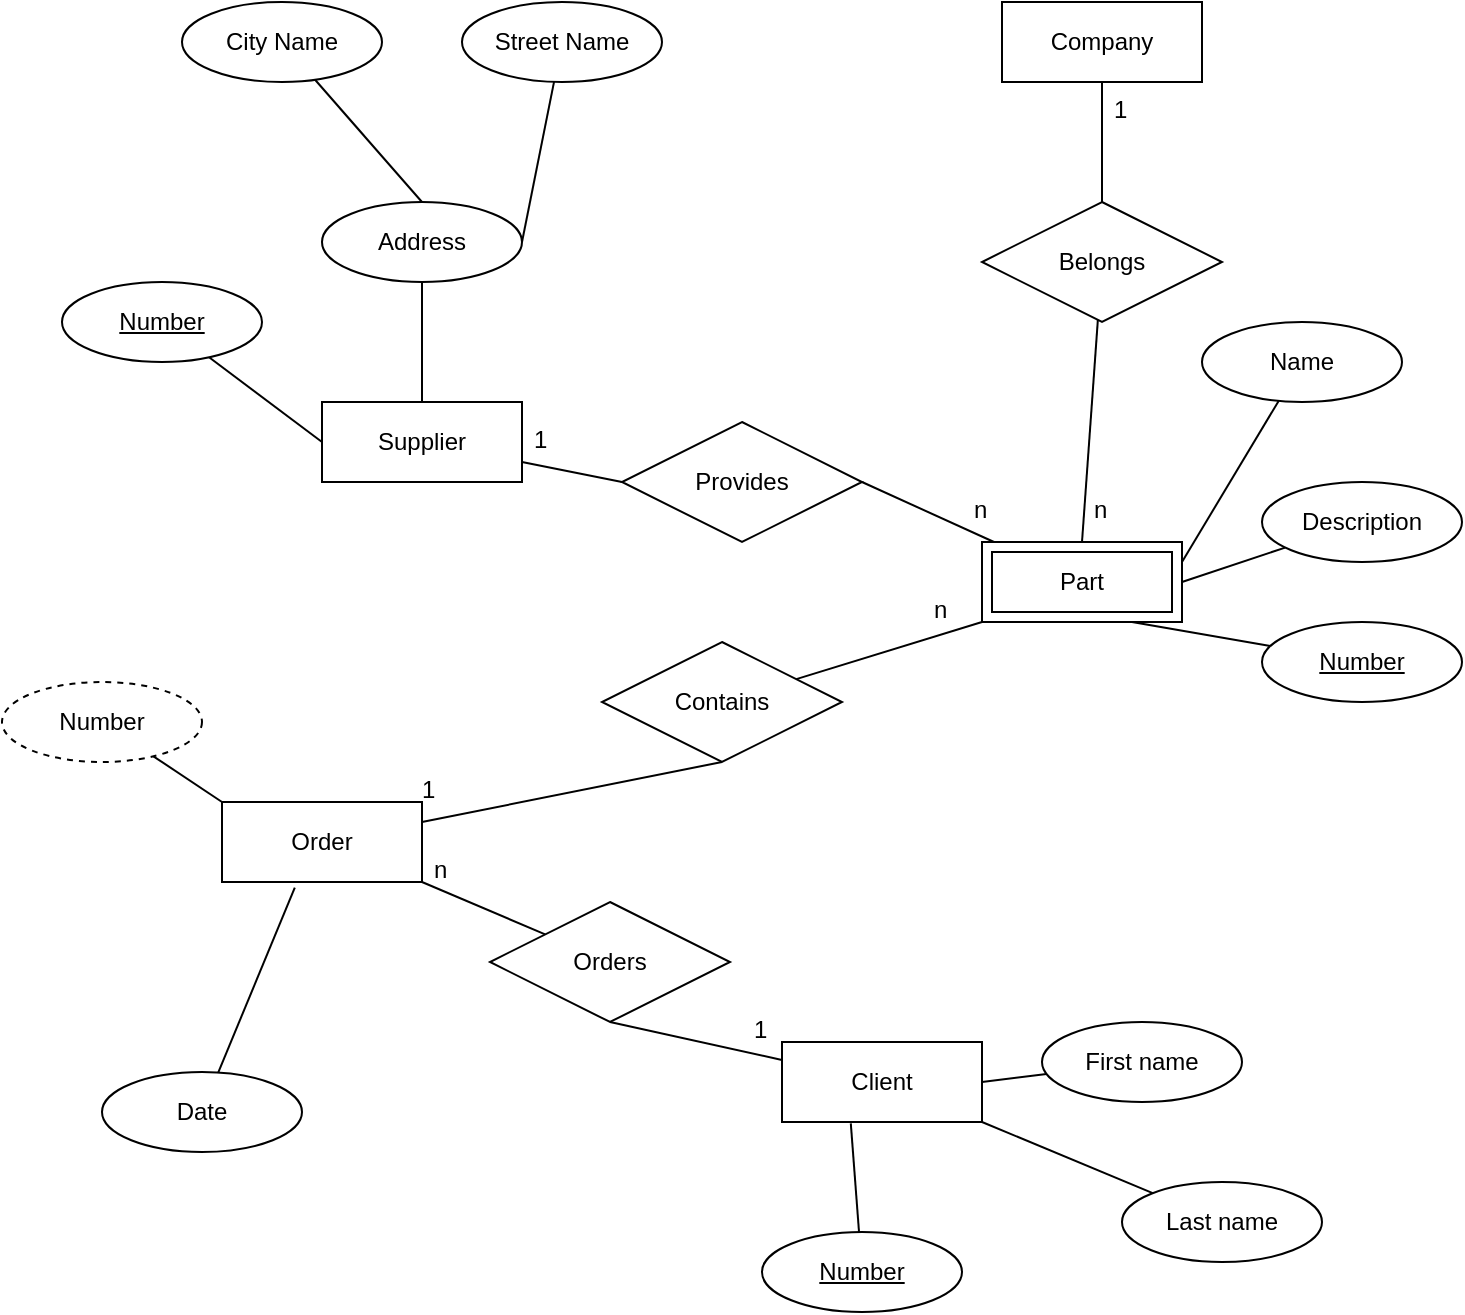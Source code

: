 <mxfile version="24.7.17">
  <diagram name="Strona-1" id="rWcASHaA5LZH0uQB0q2A">
    <mxGraphModel dx="886" dy="465" grid="1" gridSize="10" guides="1" tooltips="1" connect="1" arrows="1" fold="1" page="1" pageScale="1" pageWidth="827" pageHeight="1169" math="0" shadow="0">
      <root>
        <mxCell id="0" />
        <mxCell id="1" parent="0" />
        <mxCell id="wiRPrXuttLidycDrp34L-15" style="rounded=0;orthogonalLoop=1;jettySize=auto;html=1;entryX=0;entryY=0.5;entryDx=0;entryDy=0;endArrow=none;endFill=0;" edge="1" parent="1" source="wiRPrXuttLidycDrp34L-2" target="wiRPrXuttLidycDrp34L-8">
          <mxGeometry relative="1" as="geometry" />
        </mxCell>
        <mxCell id="wiRPrXuttLidycDrp34L-2" value="Supplier" style="whiteSpace=wrap;html=1;align=center;" vertex="1" parent="1">
          <mxGeometry x="210" y="230" width="100" height="40" as="geometry" />
        </mxCell>
        <mxCell id="wiRPrXuttLidycDrp34L-14" style="rounded=0;orthogonalLoop=1;jettySize=auto;html=1;entryX=0.5;entryY=0;entryDx=0;entryDy=0;endArrow=none;endFill=0;" edge="1" parent="1" source="wiRPrXuttLidycDrp34L-3" target="wiRPrXuttLidycDrp34L-2">
          <mxGeometry relative="1" as="geometry" />
        </mxCell>
        <mxCell id="wiRPrXuttLidycDrp34L-3" value="Address" style="ellipse;whiteSpace=wrap;html=1;align=center;" vertex="1" parent="1">
          <mxGeometry x="210" y="130" width="100" height="40" as="geometry" />
        </mxCell>
        <mxCell id="wiRPrXuttLidycDrp34L-13" style="rounded=0;orthogonalLoop=1;jettySize=auto;html=1;entryX=0;entryY=0.5;entryDx=0;entryDy=0;endArrow=none;endFill=0;" edge="1" parent="1" source="wiRPrXuttLidycDrp34L-5" target="wiRPrXuttLidycDrp34L-2">
          <mxGeometry relative="1" as="geometry" />
        </mxCell>
        <mxCell id="wiRPrXuttLidycDrp34L-5" value="&lt;u&gt;Number&lt;/u&gt;" style="ellipse;whiteSpace=wrap;html=1;align=center;" vertex="1" parent="1">
          <mxGeometry x="80" y="170" width="100" height="40" as="geometry" />
        </mxCell>
        <mxCell id="wiRPrXuttLidycDrp34L-11" style="rounded=0;orthogonalLoop=1;jettySize=auto;html=1;entryX=1;entryY=0.5;entryDx=0;entryDy=0;endArrow=none;endFill=0;" edge="1" parent="1" source="wiRPrXuttLidycDrp34L-6" target="wiRPrXuttLidycDrp34L-3">
          <mxGeometry relative="1" as="geometry" />
        </mxCell>
        <mxCell id="wiRPrXuttLidycDrp34L-6" value="Street Name" style="ellipse;whiteSpace=wrap;html=1;align=center;" vertex="1" parent="1">
          <mxGeometry x="280" y="30" width="100" height="40" as="geometry" />
        </mxCell>
        <mxCell id="wiRPrXuttLidycDrp34L-12" style="rounded=0;orthogonalLoop=1;jettySize=auto;html=1;entryX=0.5;entryY=0;entryDx=0;entryDy=0;endArrow=none;endFill=0;" edge="1" parent="1" source="wiRPrXuttLidycDrp34L-7" target="wiRPrXuttLidycDrp34L-3">
          <mxGeometry relative="1" as="geometry" />
        </mxCell>
        <mxCell id="wiRPrXuttLidycDrp34L-7" value="City Name" style="ellipse;whiteSpace=wrap;html=1;align=center;" vertex="1" parent="1">
          <mxGeometry x="140" y="30" width="100" height="40" as="geometry" />
        </mxCell>
        <mxCell id="wiRPrXuttLidycDrp34L-18" style="rounded=0;orthogonalLoop=1;jettySize=auto;html=1;endArrow=none;endFill=0;exitX=1;exitY=0.5;exitDx=0;exitDy=0;" edge="1" parent="1" source="wiRPrXuttLidycDrp34L-8" target="wiRPrXuttLidycDrp34L-29">
          <mxGeometry relative="1" as="geometry">
            <mxPoint x="546.0" y="300" as="targetPoint" />
          </mxGeometry>
        </mxCell>
        <mxCell id="wiRPrXuttLidycDrp34L-8" value="Provides" style="shape=rhombus;perimeter=rhombusPerimeter;whiteSpace=wrap;html=1;align=center;" vertex="1" parent="1">
          <mxGeometry x="360" y="240" width="120" height="60" as="geometry" />
        </mxCell>
        <mxCell id="wiRPrXuttLidycDrp34L-19" value="n" style="text;strokeColor=none;fillColor=none;spacingLeft=4;spacingRight=4;overflow=hidden;rotatable=0;points=[[0,0.5],[1,0.5]];portConstraint=eastwest;fontSize=12;whiteSpace=wrap;html=1;" vertex="1" parent="1">
          <mxGeometry x="530" y="270" width="40" height="30" as="geometry" />
        </mxCell>
        <mxCell id="wiRPrXuttLidycDrp34L-20" value="1" style="text;strokeColor=none;fillColor=none;spacingLeft=4;spacingRight=4;overflow=hidden;rotatable=0;points=[[0,0.5],[1,0.5]];portConstraint=eastwest;fontSize=12;whiteSpace=wrap;html=1;" vertex="1" parent="1">
          <mxGeometry x="310" y="235" width="40" height="30" as="geometry" />
        </mxCell>
        <mxCell id="wiRPrXuttLidycDrp34L-22" style="rounded=0;orthogonalLoop=1;jettySize=auto;html=1;entryX=0.5;entryY=0;entryDx=0;entryDy=0;endArrow=none;endFill=0;" edge="1" parent="1" source="wiRPrXuttLidycDrp34L-21">
          <mxGeometry relative="1" as="geometry">
            <mxPoint x="590" y="300" as="targetPoint" />
          </mxGeometry>
        </mxCell>
        <mxCell id="wiRPrXuttLidycDrp34L-26" style="rounded=0;orthogonalLoop=1;jettySize=auto;html=1;entryX=0.5;entryY=1;entryDx=0;entryDy=0;endArrow=none;endFill=0;" edge="1" parent="1" source="wiRPrXuttLidycDrp34L-21" target="wiRPrXuttLidycDrp34L-24">
          <mxGeometry relative="1" as="geometry" />
        </mxCell>
        <mxCell id="wiRPrXuttLidycDrp34L-21" value="Belongs" style="shape=rhombus;perimeter=rhombusPerimeter;whiteSpace=wrap;html=1;align=center;" vertex="1" parent="1">
          <mxGeometry x="540" y="130" width="120" height="60" as="geometry" />
        </mxCell>
        <mxCell id="wiRPrXuttLidycDrp34L-24" value="Company" style="whiteSpace=wrap;html=1;align=center;" vertex="1" parent="1">
          <mxGeometry x="550" y="30" width="100" height="40" as="geometry" />
        </mxCell>
        <mxCell id="wiRPrXuttLidycDrp34L-27" value="n" style="text;strokeColor=none;fillColor=none;spacingLeft=4;spacingRight=4;overflow=hidden;rotatable=0;points=[[0,0.5],[1,0.5]];portConstraint=eastwest;fontSize=12;whiteSpace=wrap;html=1;" vertex="1" parent="1">
          <mxGeometry x="590" y="270" width="40" height="30" as="geometry" />
        </mxCell>
        <mxCell id="wiRPrXuttLidycDrp34L-28" value="1" style="text;strokeColor=none;fillColor=none;spacingLeft=4;spacingRight=4;overflow=hidden;rotatable=0;points=[[0,0.5],[1,0.5]];portConstraint=eastwest;fontSize=12;whiteSpace=wrap;html=1;" vertex="1" parent="1">
          <mxGeometry x="600" y="70" width="40" height="30" as="geometry" />
        </mxCell>
        <mxCell id="wiRPrXuttLidycDrp34L-29" value="Part" style="shape=ext;margin=3;double=1;whiteSpace=wrap;html=1;align=center;" vertex="1" parent="1">
          <mxGeometry x="540.0" y="300" width="100" height="40" as="geometry" />
        </mxCell>
        <mxCell id="wiRPrXuttLidycDrp34L-35" style="rounded=0;orthogonalLoop=1;jettySize=auto;html=1;entryX=1;entryY=0.25;entryDx=0;entryDy=0;endArrow=none;endFill=0;" edge="1" parent="1" source="wiRPrXuttLidycDrp34L-30" target="wiRPrXuttLidycDrp34L-29">
          <mxGeometry relative="1" as="geometry" />
        </mxCell>
        <mxCell id="wiRPrXuttLidycDrp34L-30" value="Name" style="ellipse;whiteSpace=wrap;html=1;align=center;" vertex="1" parent="1">
          <mxGeometry x="650" y="190" width="100" height="40" as="geometry" />
        </mxCell>
        <mxCell id="wiRPrXuttLidycDrp34L-34" style="rounded=0;orthogonalLoop=1;jettySize=auto;html=1;entryX=1;entryY=0.5;entryDx=0;entryDy=0;endArrow=none;endFill=0;" edge="1" parent="1" source="wiRPrXuttLidycDrp34L-31" target="wiRPrXuttLidycDrp34L-29">
          <mxGeometry relative="1" as="geometry" />
        </mxCell>
        <mxCell id="wiRPrXuttLidycDrp34L-31" value="Description" style="ellipse;whiteSpace=wrap;html=1;align=center;" vertex="1" parent="1">
          <mxGeometry x="680" y="270" width="100" height="40" as="geometry" />
        </mxCell>
        <mxCell id="wiRPrXuttLidycDrp34L-33" style="rounded=0;orthogonalLoop=1;jettySize=auto;html=1;entryX=0.75;entryY=1;entryDx=0;entryDy=0;endArrow=none;endFill=0;" edge="1" parent="1" source="wiRPrXuttLidycDrp34L-32" target="wiRPrXuttLidycDrp34L-29">
          <mxGeometry relative="1" as="geometry" />
        </mxCell>
        <mxCell id="wiRPrXuttLidycDrp34L-32" value="&lt;u&gt;Number&lt;/u&gt;" style="ellipse;whiteSpace=wrap;html=1;align=center;" vertex="1" parent="1">
          <mxGeometry x="680" y="340" width="100" height="40" as="geometry" />
        </mxCell>
        <mxCell id="wiRPrXuttLidycDrp34L-61" style="rounded=0;orthogonalLoop=1;jettySize=auto;html=1;entryX=0.5;entryY=1;entryDx=0;entryDy=0;endArrow=none;endFill=0;" edge="1" parent="1" source="wiRPrXuttLidycDrp34L-36" target="wiRPrXuttLidycDrp34L-60">
          <mxGeometry relative="1" as="geometry" />
        </mxCell>
        <mxCell id="wiRPrXuttLidycDrp34L-36" value="Client" style="whiteSpace=wrap;html=1;align=center;" vertex="1" parent="1">
          <mxGeometry x="440" y="550" width="100" height="40" as="geometry" />
        </mxCell>
        <mxCell id="wiRPrXuttLidycDrp34L-37" value="&lt;u&gt;Number&lt;/u&gt;" style="ellipse;whiteSpace=wrap;html=1;align=center;" vertex="1" parent="1">
          <mxGeometry x="430" y="645" width="100" height="40" as="geometry" />
        </mxCell>
        <mxCell id="wiRPrXuttLidycDrp34L-59" style="rounded=0;orthogonalLoop=1;jettySize=auto;html=1;entryX=1;entryY=1;entryDx=0;entryDy=0;endArrow=none;endFill=0;" edge="1" parent="1" source="wiRPrXuttLidycDrp34L-38" target="wiRPrXuttLidycDrp34L-36">
          <mxGeometry relative="1" as="geometry" />
        </mxCell>
        <mxCell id="wiRPrXuttLidycDrp34L-38" value="Last name" style="ellipse;whiteSpace=wrap;html=1;align=center;" vertex="1" parent="1">
          <mxGeometry x="610" y="620" width="100" height="40" as="geometry" />
        </mxCell>
        <mxCell id="wiRPrXuttLidycDrp34L-41" style="rounded=0;orthogonalLoop=1;jettySize=auto;html=1;entryX=1;entryY=0.5;entryDx=0;entryDy=0;endArrow=none;endFill=0;" edge="1" parent="1" source="wiRPrXuttLidycDrp34L-39" target="wiRPrXuttLidycDrp34L-36">
          <mxGeometry relative="1" as="geometry" />
        </mxCell>
        <mxCell id="wiRPrXuttLidycDrp34L-39" value="First name" style="ellipse;whiteSpace=wrap;html=1;align=center;" vertex="1" parent="1">
          <mxGeometry x="570" y="540" width="100" height="40" as="geometry" />
        </mxCell>
        <mxCell id="wiRPrXuttLidycDrp34L-42" style="rounded=0;orthogonalLoop=1;jettySize=auto;html=1;entryX=0.344;entryY=1.017;entryDx=0;entryDy=0;entryPerimeter=0;endArrow=none;endFill=0;" edge="1" parent="1" source="wiRPrXuttLidycDrp34L-37" target="wiRPrXuttLidycDrp34L-36">
          <mxGeometry relative="1" as="geometry" />
        </mxCell>
        <mxCell id="wiRPrXuttLidycDrp34L-55" style="rounded=0;orthogonalLoop=1;jettySize=auto;html=1;entryX=0.5;entryY=1;entryDx=0;entryDy=0;endArrow=none;endFill=0;" edge="1" parent="1" source="wiRPrXuttLidycDrp34L-43" target="wiRPrXuttLidycDrp34L-47">
          <mxGeometry relative="1" as="geometry" />
        </mxCell>
        <mxCell id="wiRPrXuttLidycDrp34L-43" value="Order" style="whiteSpace=wrap;html=1;align=center;" vertex="1" parent="1">
          <mxGeometry x="160" y="430" width="100" height="40" as="geometry" />
        </mxCell>
        <mxCell id="wiRPrXuttLidycDrp34L-44" value="Date" style="ellipse;whiteSpace=wrap;html=1;align=center;" vertex="1" parent="1">
          <mxGeometry x="100" y="565" width="100" height="40" as="geometry" />
        </mxCell>
        <mxCell id="wiRPrXuttLidycDrp34L-52" style="rounded=0;orthogonalLoop=1;jettySize=auto;html=1;entryX=0;entryY=0;entryDx=0;entryDy=0;endArrow=none;endFill=0;" edge="1" parent="1" source="wiRPrXuttLidycDrp34L-46" target="wiRPrXuttLidycDrp34L-43">
          <mxGeometry relative="1" as="geometry" />
        </mxCell>
        <mxCell id="wiRPrXuttLidycDrp34L-46" value="Number" style="ellipse;whiteSpace=wrap;html=1;align=center;dashed=1;" vertex="1" parent="1">
          <mxGeometry x="50" y="370" width="100" height="40" as="geometry" />
        </mxCell>
        <mxCell id="wiRPrXuttLidycDrp34L-53" style="rounded=0;orthogonalLoop=1;jettySize=auto;html=1;entryX=0;entryY=1;entryDx=0;entryDy=0;endArrow=none;endFill=0;" edge="1" parent="1" source="wiRPrXuttLidycDrp34L-47" target="wiRPrXuttLidycDrp34L-29">
          <mxGeometry relative="1" as="geometry">
            <mxPoint x="400" y="460" as="targetPoint" />
          </mxGeometry>
        </mxCell>
        <mxCell id="wiRPrXuttLidycDrp34L-47" value="Contains" style="shape=rhombus;perimeter=rhombusPerimeter;whiteSpace=wrap;html=1;align=center;" vertex="1" parent="1">
          <mxGeometry x="350" y="350" width="120" height="60" as="geometry" />
        </mxCell>
        <mxCell id="wiRPrXuttLidycDrp34L-51" style="rounded=0;orthogonalLoop=1;jettySize=auto;html=1;entryX=0.364;entryY=1.071;entryDx=0;entryDy=0;entryPerimeter=0;endArrow=none;endFill=0;" edge="1" parent="1" source="wiRPrXuttLidycDrp34L-44" target="wiRPrXuttLidycDrp34L-43">
          <mxGeometry relative="1" as="geometry" />
        </mxCell>
        <mxCell id="wiRPrXuttLidycDrp34L-62" style="rounded=0;orthogonalLoop=1;jettySize=auto;html=1;entryX=1;entryY=1;entryDx=0;entryDy=0;endArrow=none;endFill=0;" edge="1" parent="1" source="wiRPrXuttLidycDrp34L-60" target="wiRPrXuttLidycDrp34L-43">
          <mxGeometry relative="1" as="geometry" />
        </mxCell>
        <mxCell id="wiRPrXuttLidycDrp34L-60" value="Orders" style="shape=rhombus;perimeter=rhombusPerimeter;whiteSpace=wrap;html=1;align=center;" vertex="1" parent="1">
          <mxGeometry x="294" y="480" width="120" height="60" as="geometry" />
        </mxCell>
        <mxCell id="wiRPrXuttLidycDrp34L-63" value="1" style="text;strokeColor=none;fillColor=none;spacingLeft=4;spacingRight=4;overflow=hidden;rotatable=0;points=[[0,0.5],[1,0.5]];portConstraint=eastwest;fontSize=12;whiteSpace=wrap;html=1;" vertex="1" parent="1">
          <mxGeometry x="420" y="530" width="40" height="30" as="geometry" />
        </mxCell>
        <mxCell id="wiRPrXuttLidycDrp34L-64" value="1" style="text;strokeColor=none;fillColor=none;spacingLeft=4;spacingRight=4;overflow=hidden;rotatable=0;points=[[0,0.5],[1,0.5]];portConstraint=eastwest;fontSize=12;whiteSpace=wrap;html=1;" vertex="1" parent="1">
          <mxGeometry x="254" y="410" width="40" height="30" as="geometry" />
        </mxCell>
        <mxCell id="wiRPrXuttLidycDrp34L-65" value="n" style="text;strokeColor=none;fillColor=none;spacingLeft=4;spacingRight=4;overflow=hidden;rotatable=0;points=[[0,0.5],[1,0.5]];portConstraint=eastwest;fontSize=12;whiteSpace=wrap;html=1;" vertex="1" parent="1">
          <mxGeometry x="260" y="450" width="40" height="30" as="geometry" />
        </mxCell>
        <mxCell id="wiRPrXuttLidycDrp34L-66" value="n" style="text;strokeColor=none;fillColor=none;spacingLeft=4;spacingRight=4;overflow=hidden;rotatable=0;points=[[0,0.5],[1,0.5]];portConstraint=eastwest;fontSize=12;whiteSpace=wrap;html=1;" vertex="1" parent="1">
          <mxGeometry x="510" y="320" width="40" height="30" as="geometry" />
        </mxCell>
      </root>
    </mxGraphModel>
  </diagram>
</mxfile>
